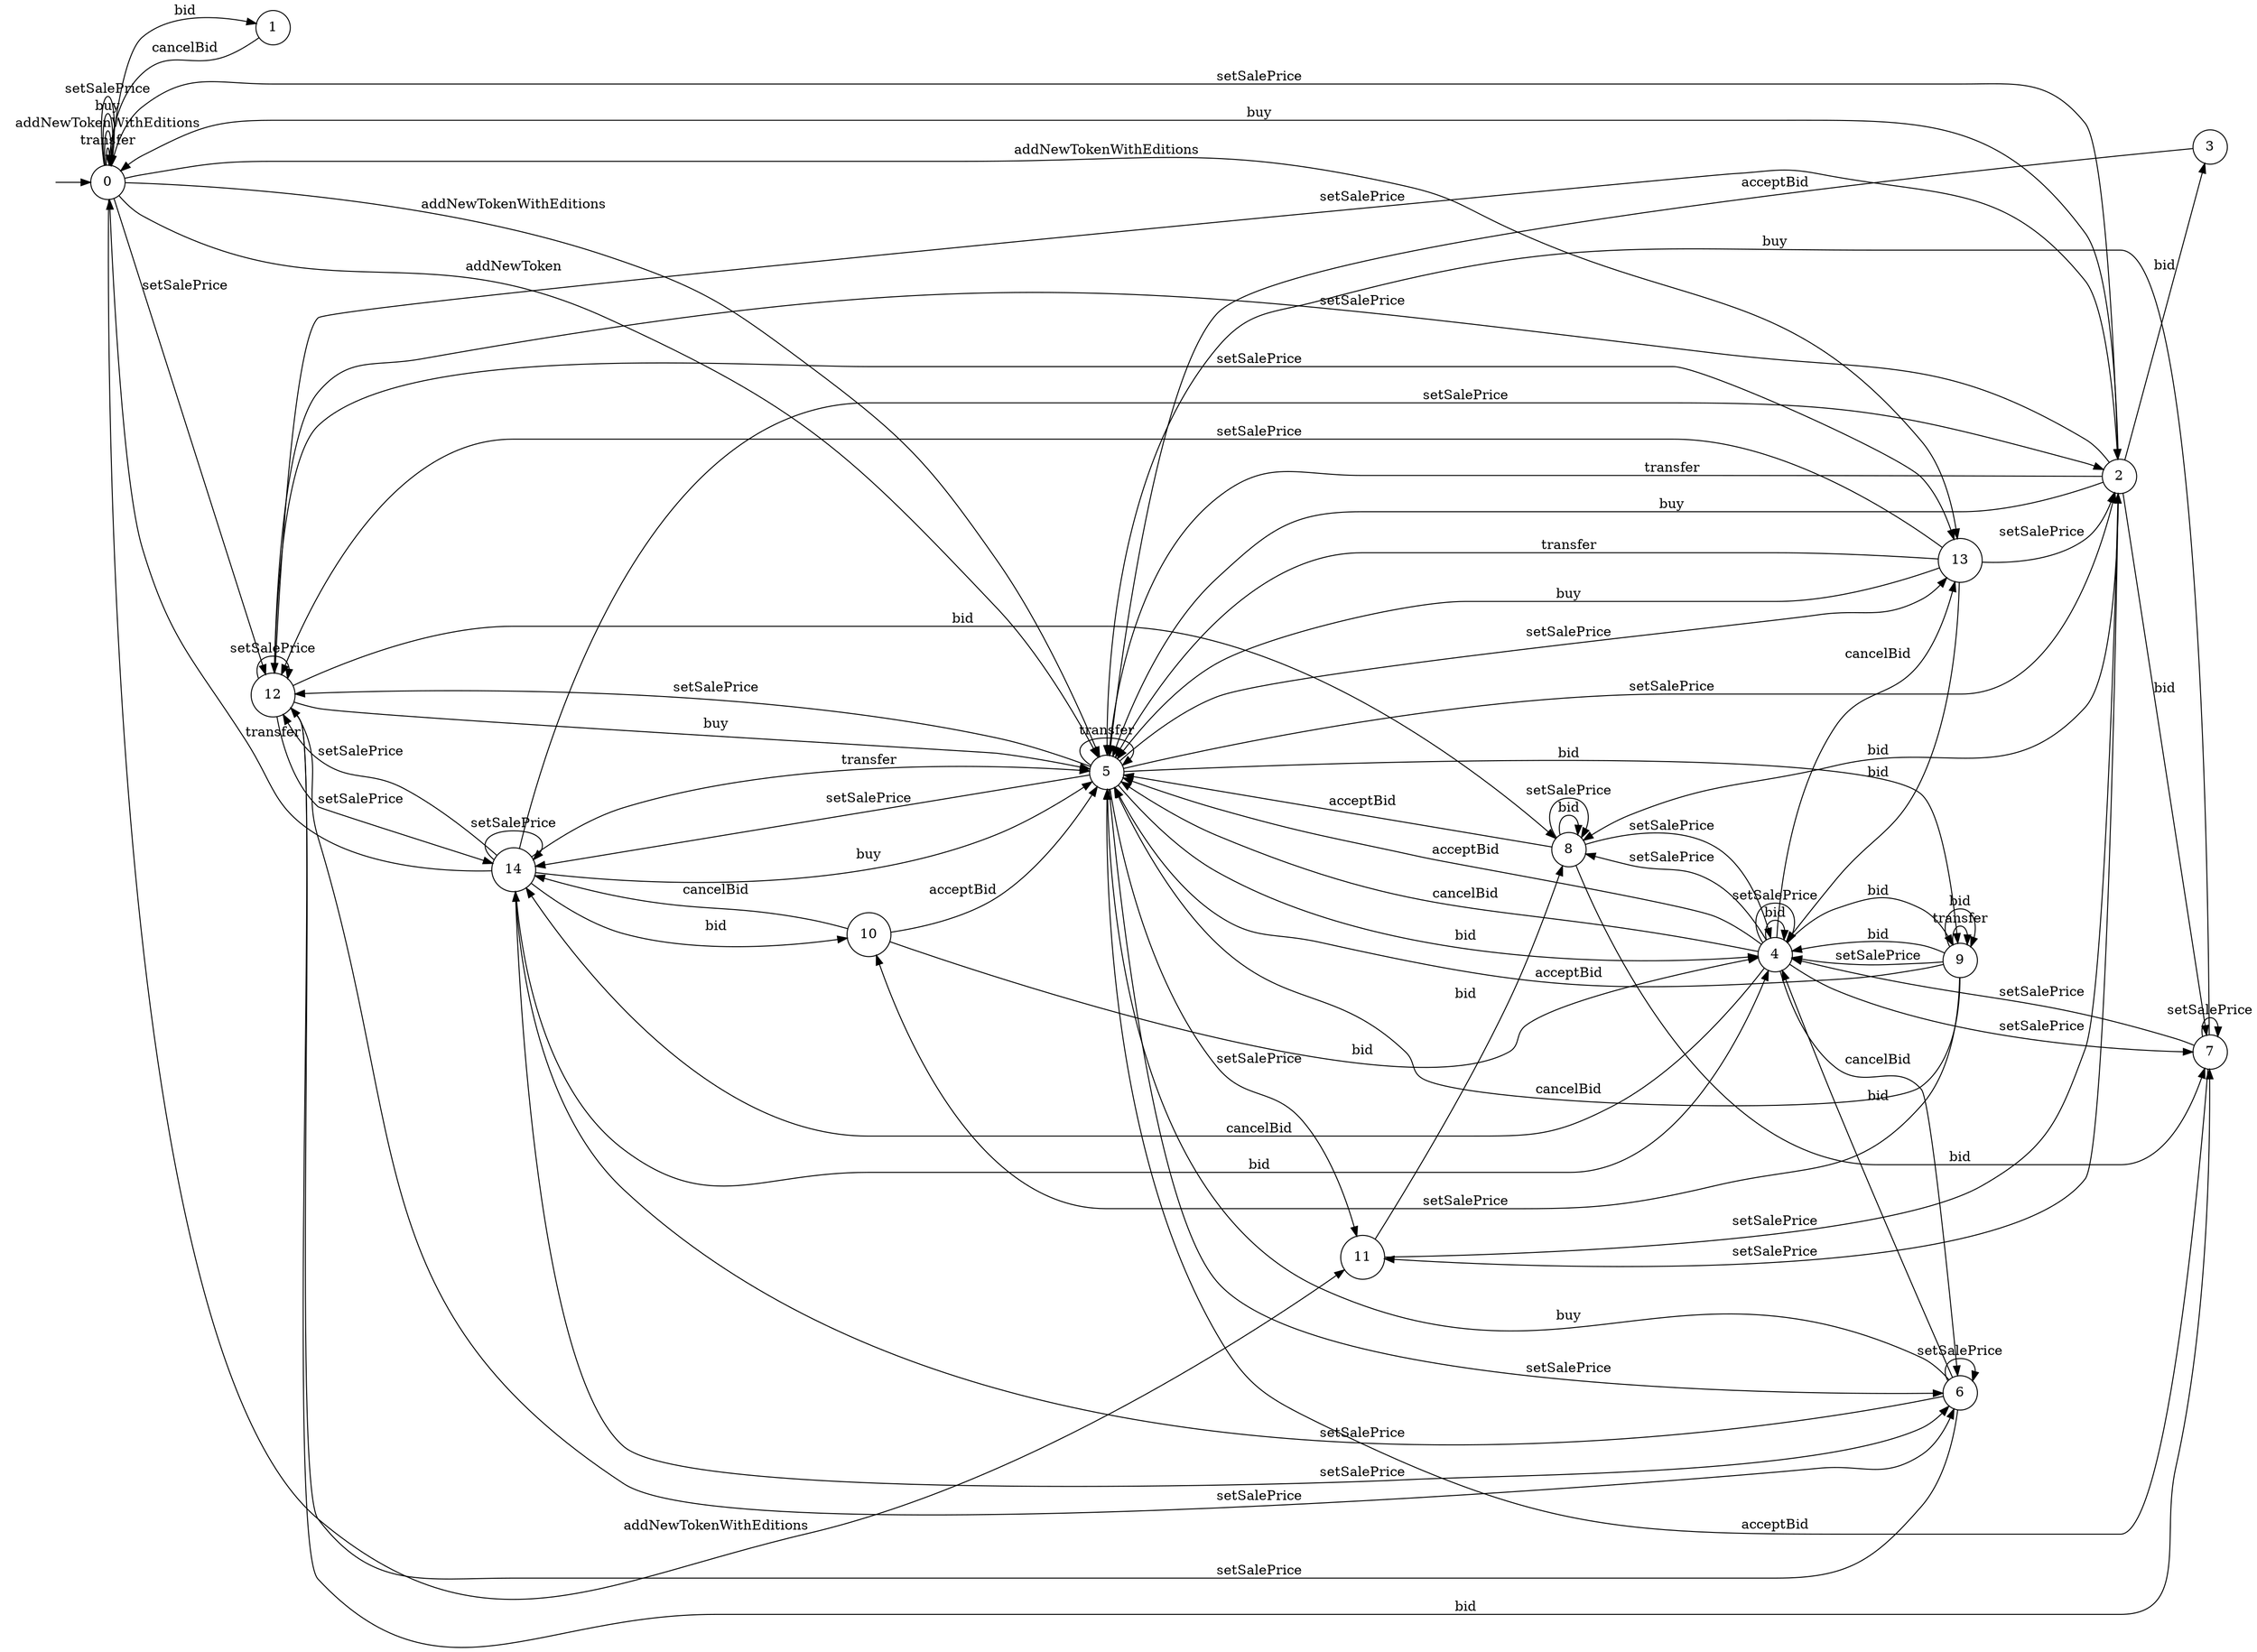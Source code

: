 digraph "./InvConPlus/Dapp-Automata-data/result/model-fix/0x41a322b28d0ff354040e2cbc676f0320d8c8850d/SupeRare/FSM-17" {
	graph [rankdir=LR]
	"" [label="" shape=plaintext]
	1 [label=1 shape=circle]
	10 [label=10 shape=circle]
	14 [label=14 shape=circle]
	4 [label=4 shape=circle]
	8 [label=8 shape=circle]
	9 [label=9 shape=circle]
	12 [label=12 shape=circle]
	13 [label=13 shape=circle]
	6 [label=6 shape=circle]
	7 [label=7 shape=circle]
	2 [label=2 shape=circle]
	3 [label=3 shape=circle]
	5 [label=5 shape=circle]
	11 [label=11 shape=circle]
	0 [label=0 shape=circle]
	"" -> 0 [label=""]
	0 -> 0 [label=transfer]
	0 -> 5 [label=addNewToken]
	0 -> 5 [label=addNewTokenWithEditions]
	0 -> 11 [label=addNewTokenWithEditions]
	0 -> 13 [label=addNewTokenWithEditions]
	0 -> 0 [label=addNewTokenWithEditions]
	0 -> 1 [label=bid]
	0 -> 0 [label=buy]
	0 -> 12 [label=setSalePrice]
	0 -> 2 [label=setSalePrice]
	0 -> 0 [label=setSalePrice]
	14 -> 5 [label=transfer]
	14 -> 0 [label=transfer]
	14 -> 10 [label=bid]
	14 -> 4 [label=bid]
	14 -> 5 [label=buy]
	14 -> 6 [label=setSalePrice]
	14 -> 12 [label=setSalePrice]
	14 -> 2 [label=setSalePrice]
	14 -> 14 [label=setSalePrice]
	6 -> 4 [label=bid]
	6 -> 5 [label=buy]
	6 -> 6 [label=setSalePrice]
	6 -> 12 [label=setSalePrice]
	6 -> 14 [label=setSalePrice]
	12 -> 7 [label=bid]
	12 -> 8 [label=bid]
	12 -> 5 [label=buy]
	12 -> 14 [label=setSalePrice]
	12 -> 12 [label=setSalePrice]
	12 -> 6 [label=setSalePrice]
	12 -> 13 [label=setSalePrice]
	12 -> 2 [label=setSalePrice]
	10 -> 4 [label=bid]
	10 -> 5 [label=acceptBid]
	10 -> 14 [label=cancelBid]
	8 -> 7 [label=bid]
	8 -> 8 [label=bid]
	8 -> 5 [label=acceptBid]
	8 -> 8 [label=setSalePrice]
	8 -> 4 [label=setSalePrice]
	7 -> 5 [label=acceptBid]
	7 -> 5 [label=buy]
	7 -> 7 [label=setSalePrice]
	7 -> 4 [label=setSalePrice]
	4 -> 9 [label=bid]
	4 -> 4 [label=bid]
	4 -> 5 [label=acceptBid]
	4 -> 5 [label=cancelBid]
	4 -> 6 [label=cancelBid]
	4 -> 13 [label=cancelBid]
	4 -> 14 [label=cancelBid]
	4 -> 7 [label=setSalePrice]
	4 -> 8 [label=setSalePrice]
	4 -> 4 [label=setSalePrice]
	3 -> 5 [label=acceptBid]
	13 -> 5 [label=transfer]
	13 -> 4 [label=bid]
	13 -> 5 [label=buy]
	13 -> 12 [label=setSalePrice]
	13 -> 2 [label=setSalePrice]
	11 -> 8 [label=bid]
	11 -> 2 [label=setSalePrice]
	9 -> 9 [label=transfer]
	9 -> 9 [label=bid]
	9 -> 4 [label=bid]
	9 -> 5 [label=acceptBid]
	9 -> 5 [label=cancelBid]
	9 -> 10 [label=setSalePrice]
	9 -> 4 [label=setSalePrice]
	5 -> 5 [label=transfer]
	5 -> 9 [label=bid]
	5 -> 4 [label=bid]
	5 -> 14 [label=setSalePrice]
	5 -> 12 [label=setSalePrice]
	5 -> 6 [label=setSalePrice]
	5 -> 13 [label=setSalePrice]
	5 -> 2 [label=setSalePrice]
	5 -> 11 [label=setSalePrice]
	2 -> 5 [label=transfer]
	2 -> 7 [label=bid]
	2 -> 3 [label=bid]
	2 -> 8 [label=bid]
	2 -> 5 [label=buy]
	2 -> 0 [label=buy]
	2 -> 11 [label=setSalePrice]
	2 -> 12 [label=setSalePrice]
	1 -> 0 [label=cancelBid]
}
